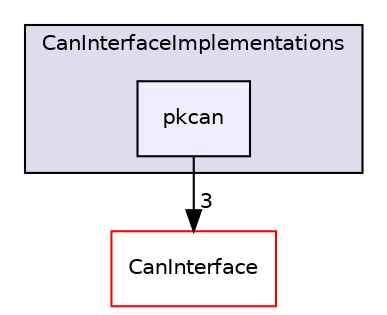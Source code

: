 digraph "CanInterfaceImplementations/pkcan" {
  compound=true
  node [ fontsize="10", fontname="Helvetica"];
  edge [ labelfontsize="10", labelfontname="Helvetica"];
  subgraph clusterdir_d8737b42f3d78efd22b75182e570f151 {
    graph [ bgcolor="#ddddee", pencolor="black", label="CanInterfaceImplementations" fontname="Helvetica", fontsize="10", URL="dir_d8737b42f3d78efd22b75182e570f151.html"]
  dir_98c1fbc2c2efdc411aa492ed06069e68 [shape=box, label="pkcan", style="filled", fillcolor="#eeeeff", pencolor="black", URL="dir_98c1fbc2c2efdc411aa492ed06069e68.html"];
  }
  dir_1f0e3058fad0934718aa0fd5f744cca0 [shape=box label="CanInterface" fillcolor="white" style="filled" color="red" URL="dir_1f0e3058fad0934718aa0fd5f744cca0.html"];
  dir_98c1fbc2c2efdc411aa492ed06069e68->dir_1f0e3058fad0934718aa0fd5f744cca0 [headlabel="3", labeldistance=1.5 headhref="dir_000005_000000.html"];
}
